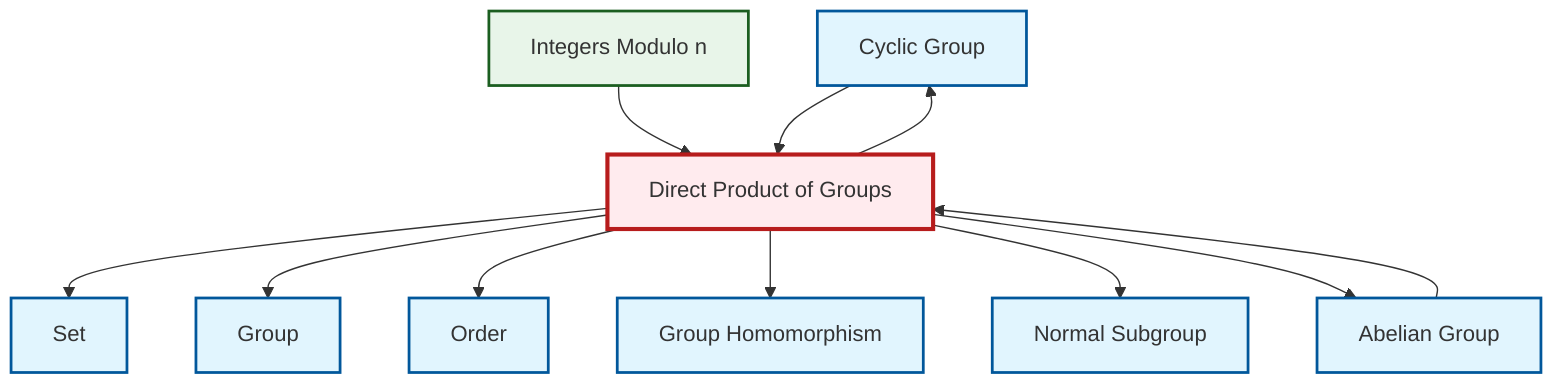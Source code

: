 graph TD
    classDef definition fill:#e1f5fe,stroke:#01579b,stroke-width:2px
    classDef theorem fill:#f3e5f5,stroke:#4a148c,stroke-width:2px
    classDef axiom fill:#fff3e0,stroke:#e65100,stroke-width:2px
    classDef example fill:#e8f5e9,stroke:#1b5e20,stroke-width:2px
    classDef current fill:#ffebee,stroke:#b71c1c,stroke-width:3px
    def-order["Order"]:::definition
    def-group["Group"]:::definition
    def-set["Set"]:::definition
    def-cyclic-group["Cyclic Group"]:::definition
    def-normal-subgroup["Normal Subgroup"]:::definition
    def-abelian-group["Abelian Group"]:::definition
    ex-quotient-integers-mod-n["Integers Modulo n"]:::example
    def-direct-product["Direct Product of Groups"]:::definition
    def-homomorphism["Group Homomorphism"]:::definition
    def-direct-product --> def-set
    ex-quotient-integers-mod-n --> def-direct-product
    def-abelian-group --> def-direct-product
    def-cyclic-group --> def-direct-product
    def-direct-product --> def-group
    def-direct-product --> def-order
    def-direct-product --> def-homomorphism
    def-direct-product --> def-normal-subgroup
    def-direct-product --> def-abelian-group
    def-direct-product --> def-cyclic-group
    class def-direct-product current